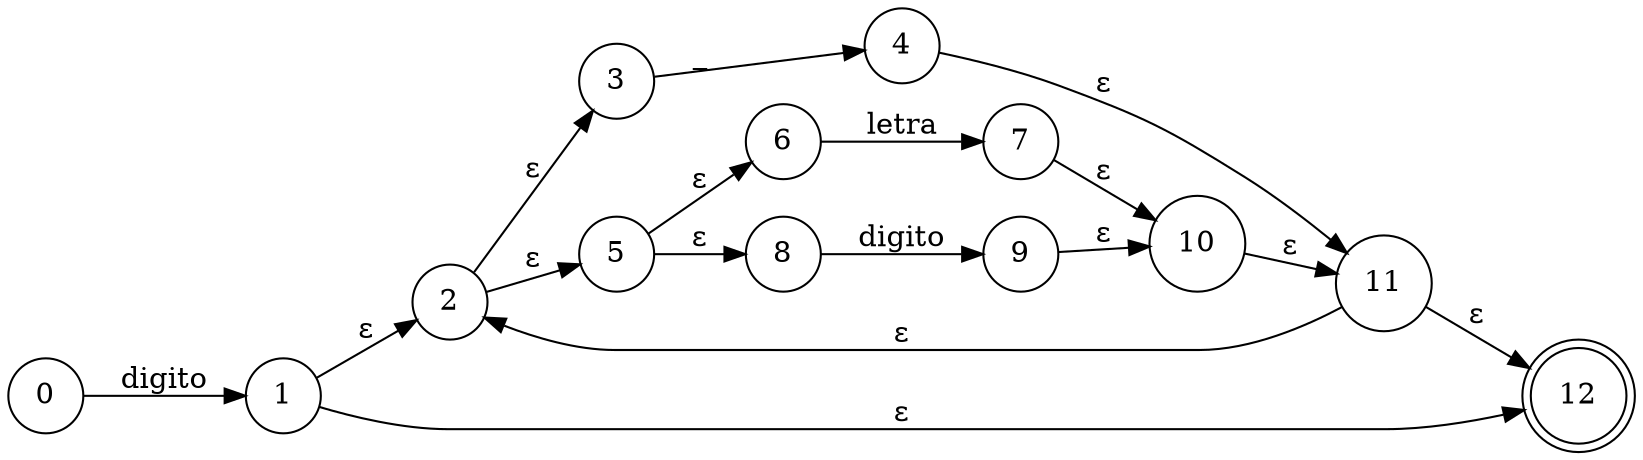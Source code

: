 digraph afd {
rankdir=LR;
node [shape=circle];
"0"->"1"[label="digito"]
"1"->"2"[label="ε"]
"1"->"12"[label="ε"]
"11"->"2"[label="ε"]
"2"->"3"[label="ε"]
"2"->"5"[label="ε"]
"3"->"4"[label="_"]
"4"->"11"[label="ε"]
"5"->"6"[label="ε"]
"5"->"8"[label="ε"]
"6"->"7"[label="letra"]
"7"->"10"[label="ε"]
"8"->"9"[label="digito"]
"9"->"10"[label="ε"]
"10"->"11"[label="ε"]
"11"->"12"[label="ε"]
12[shape=doublecircle,label=12]
}